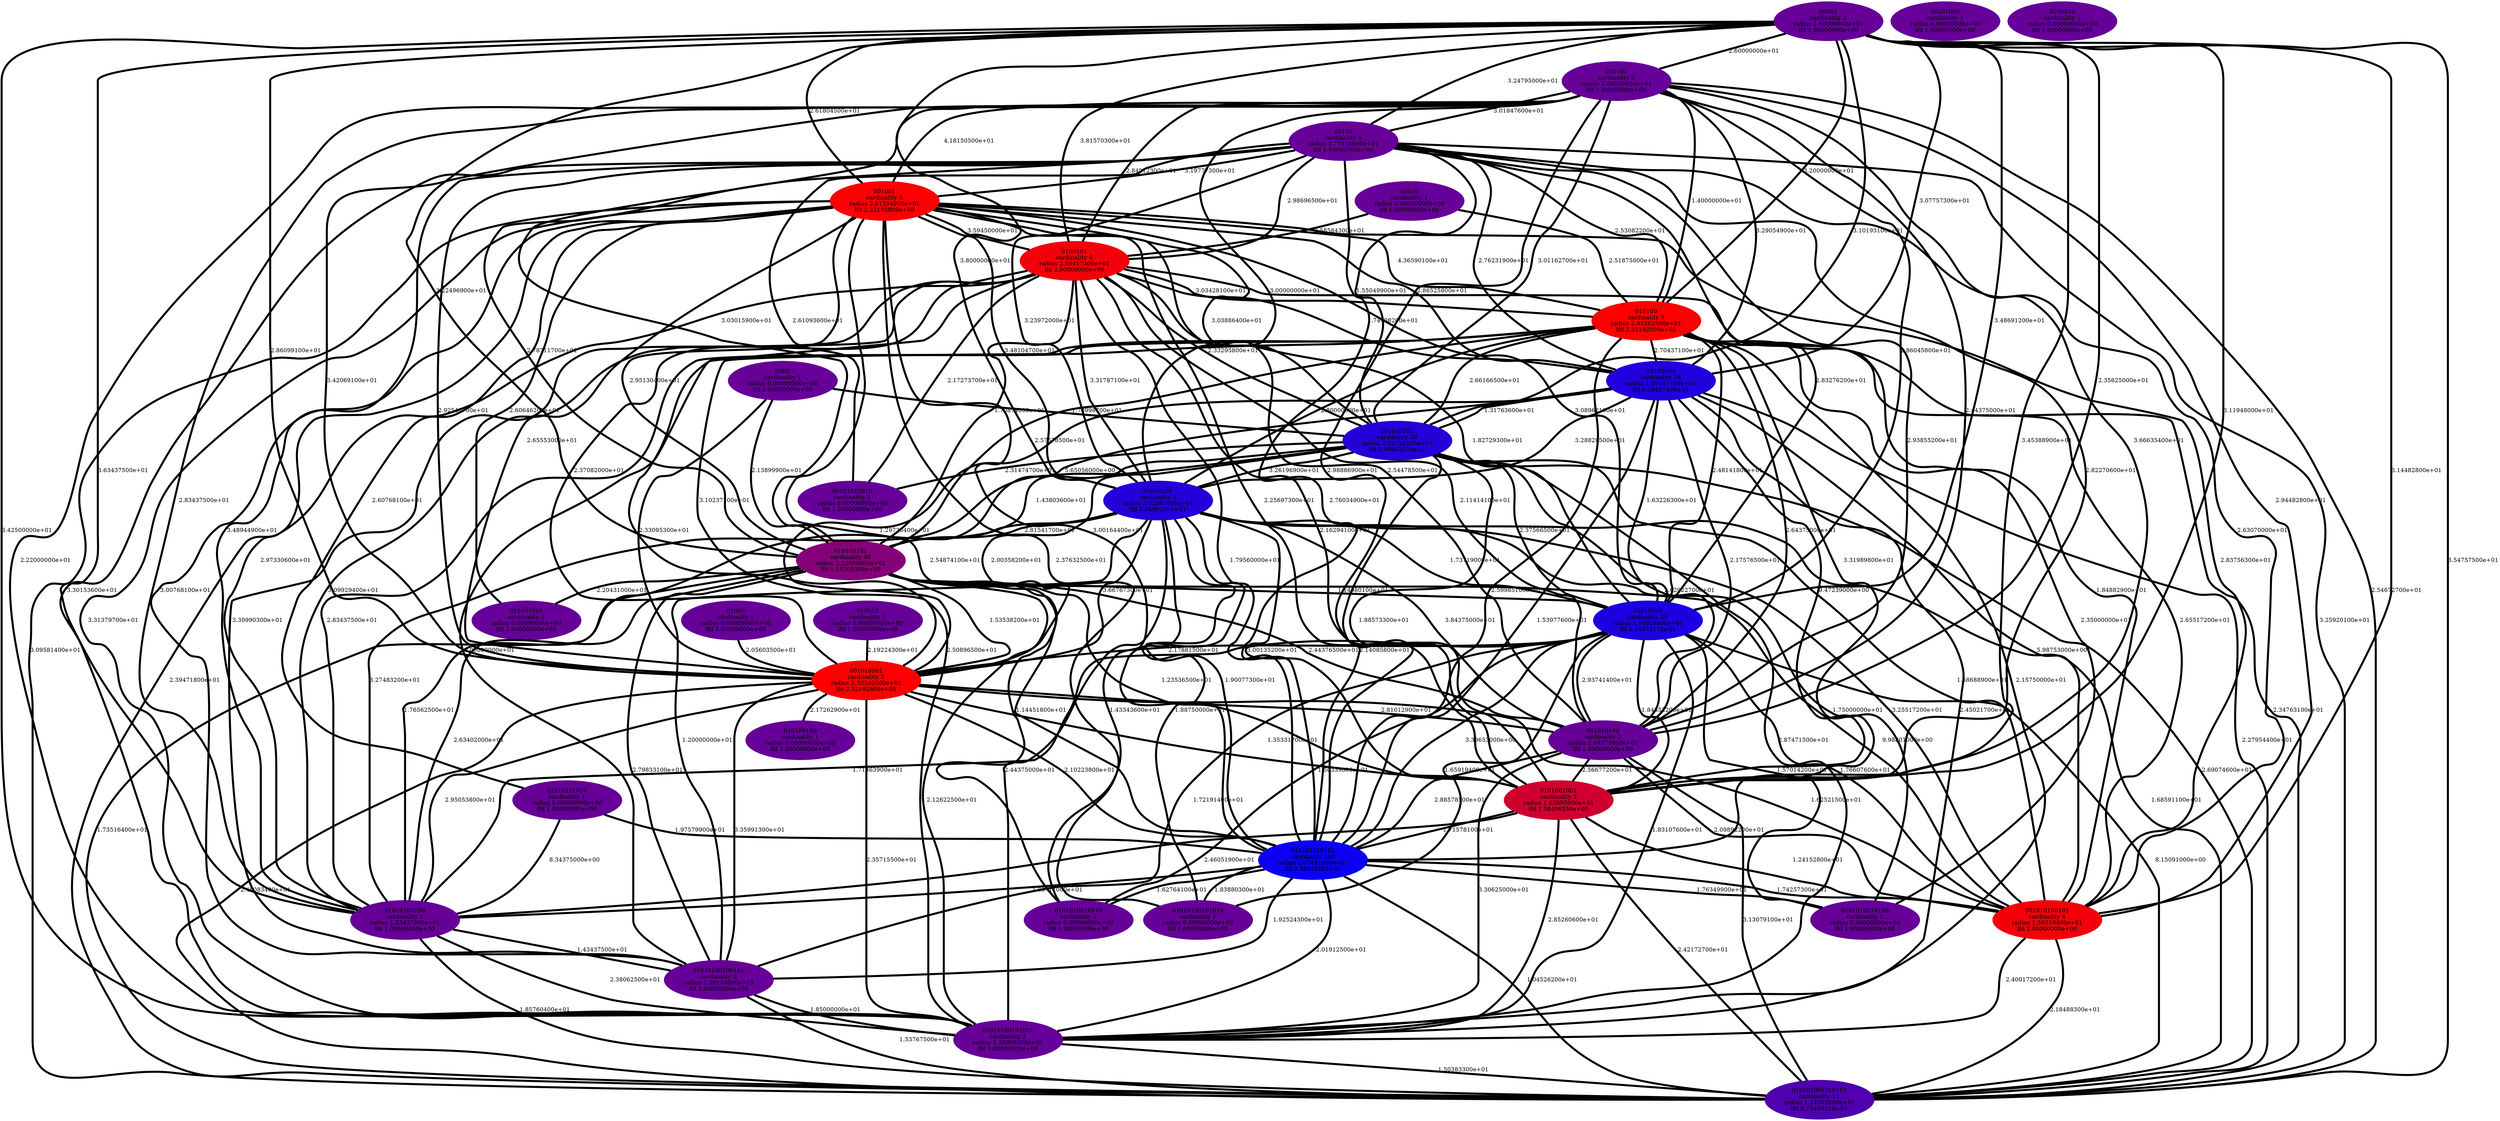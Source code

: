 graph graph_neighborhood_optimal_4 {
    edge[style=solid, penwidth="5", labeldistance="10"]
    001010001 [label="001010001\ncardinality 5\nradius 2.33340500e+01\nlfd 2.32192809e+00", color="#FC0002", style="filled"]
    00101000 [label="00101000\ncardinality 1\nradius 0.00000000e+00\nlfd 1.00000000e+00", color="#660098", style="filled"]
    01010100100101 [label="01010100100101\ncardinality 2\nradius 1.09116000e+01\nlfd 1.00000000e+00", color="#660098", style="filled"]
    01010100101001 [label="01010100101001\ncardinality 2\nradius 1.38908300e+01\nlfd 1.00000000e+00", color="#660098", style="filled"]
    00010 [label="00010\ncardinality 1\nradius 0.00000000e+00\nlfd 1.00000000e+00", color="#660098", style="filled"]
    0101010010010 [label="0101010010010\ncardinality 1\nradius 0.00000000e+00\nlfd 1.00000000e+00", color="#660098", style="filled"]
    0100101 [label="0100101\ncardinality 8\nradius 2.59457300e+01\nlfd 2.00000000e+00", color="#F4000A", style="filled"]
    00100 [label="00100\ncardinality 4\nradius 2.77156600e+01\nlfd 1.00000000e+00", color="#660098", style="filled"]
    001010101 [label="001010101\ncardinality 50\nradius 2.52720500e+01\nlfd 5.99462070e-01", color="#2600D8", style="filled"]
    010100100 [label="010100100\ncardinality 1\nradius 0.00000000e+00\nlfd 1.00000000e+00", color="#660098", style="filled"]
    010100101 [label="010100101\ncardinality 40\nradius 2.22096900e+01\nlfd 1.15200309e+00", color="#850079", style="filled"]
    001001 [label="001001\ncardinality 5\nradius 2.61294900e+01\nlfd 2.32192809e+00", color="#FC0002", style="filled"]
    01000 [label="01000\ncardinality 1\nradius 0.00000000e+00\nlfd 1.00000000e+00", color="#660098", style="filled"]
    010101010 [label="010101010\ncardinality 1\nradius 0.00000000e+00\nlfd 1.00000000e+00", color="#660098", style="filled"]
    001010100101 [label="001010100101\ncardinality 4\nradius 1.50519400e+01\nlfd 2.00000000e+00", color="#F4000A", style="filled"]
    01010100 [label="01010100\ncardinality 20\nradius 1.70024400e+01\nlfd 5.14573173e-01", color="#1D00E1", style="filled"]
    00101001 [label="00101001\ncardinality 28\nradius 1.56641700e+01\nlfd 5.59427409e-01", color="#2100DD", style="filled"]
    01010100100 [label="01010100100\ncardinality 2\nradius 1.23437500e+01\nlfd 1.00000000e+00", color="#660098", style="filled"]
    000101 [label="000101\ncardinality 2\nradius 2.09539400e+01\nlfd 1.00000000e+00", color="#660098", style="filled"]
    00001 [label="00001\ncardinality 2\nradius 2.60000000e+01\nlfd 1.00000000e+00", color="#660098", style="filled"]
    0000 [label="0000\ncardinality 1\nradius 0.00000000e+00\nlfd 1.00000000e+00", color="#660098", style="filled"]
    0101010010100 [label="0101010010100\ncardinality 1\nradius 0.00000000e+00\nlfd 1.00000000e+00", color="#660098", style="filled"]
    010101010101 [label="010101010101\ncardinality 140\nradius 2.07481900e+01\nlfd 2.58918297e-01", color="#0B00F3", style="filled"]
    0100010 [label="0100010\ncardinality 1\nradius 0.00000000e+00\nlfd 1.00000000e+00", color="#660098", style="filled"]
    010010 [label="010010\ncardinality 1\nradius 0.00000000e+00\nlfd 1.00000000e+00", color="#660098", style="filled"]
    010101001010101 [label="010101001010101\ncardinality 11\nradius 1.14383500e+01\nlfd 8.74469118e-01", color="#4F00AF", style="filled"]
    01010100101010 [label="01010100101010\ncardinality 1\nradius 0.00000000e+00\nlfd 1.00000000e+00", color="#660098", style="filled"]
    001010100 [label="001010100\ncardinality 2\nradius 2.04375000e+01\nlfd 1.00000000e+00", color="#660098", style="filled"]
    0101001001 [label="0101001001\ncardinality 3\nradius 1.63895000e+01\nlfd 1.58496250e+00", color="#D0002E", style="filled"]
    010100 [label="010100\ncardinality 5\nradius 2.61562500e+01\nlfd 2.32192809e+00", color="#FC0002", style="filled"]
    01010101010 [label="01010101010\ncardinality 1\nradius 0.00000000e+00\nlfd 1.00000000e+00", color="#660098", style="filled"]
    00101010010 [label="00101010010\ncardinality 1\nradius 0.00000000e+00\nlfd 1.00000000e+00", color="#660098", style="filled"]
    01000101 [label="01000101\ncardinality 3\nradius 2.02061600e+01\nlfd 5.84962501e-01", color="#2400DA", style="filled"]
    0100101 -- 01010100100101 [label="3.39990300e+01"]
    001001 -- 001010001 [label="2.65553000e+01"]
    0100101 -- 001010101 [label="2.33295800e+01"]
    01000101 -- 01010100101001 [label="2.44375000e+01"]
    00100 -- 001010101 [label="1.55049900e+01"]
    000101 -- 0101001001 [label="3.66635400e+01"]
    001001 -- 010101001010101 [label="3.09581400e+01"]
    010101010101 -- 0101010010010 [label="1.62764100e+01"]
    00001 -- 01000101 [label="3.80000000e+01"]
    001010101 -- 001010001 [label="2.00358200e+01"]
    00001 -- 001001 [label="2.61804500e+01"]
    0000 -- 001010101 [label="1.78998700e+01"]
    0100101 -- 00101001 [label="1.74498200e+01"]
    010100101 -- 001010100 [label="2.44376500e+01"]
    01010100 -- 01010100100 [label="1.71363900e+01"]
    00001 -- 01010100101001 [label="3.42500000e+01"]
    0101001001 -- 01010100101001 [label="2.85260600e+01"]
    010100 -- 01000101 [label="2.80000000e+01"]
    001010001 -- 010100100 [label="2.17262900e+01"]
    0101001001 -- 010101010101 [label="1.71578100e+01"]
    000101 -- 001010100101 [label="2.94482800e+01"]
    001001 -- 001010101 [label="3.03886400e+01"]
    00101001 -- 001010001 [label="1.29726400e+01"]
    01000101 -- 001010100101 [label="3.25517200e+01"]
    010100 -- 010101010101 [label="2.59985100e+01"]
    00001 -- 00100 [label="3.24795000e+01"]
    01000101 -- 001010100 [label="3.84375000e+01"]
    00101001 -- 001010101 [label="1.31763600e+01"]
    001010101 -- 001010100101 [label="1.58688900e+01"]
    00100 -- 0100101 [label="2.98696500e+01"]
    000101 -- 01010100100 [label="2.83437500e+01"]
    00100 -- 0101001001 [label="2.82270600e+01"]
    010100101 -- 001010100101 [label="9.98801000e+00"]
    0100101 -- 010100 [label="3.03428100e+01"]
    00100 -- 001001 [label="3.19777300e+01"]
    001001 -- 01000101 [label="3.48104700e+01"]
    000101 -- 010100 [label="1.40000000e+01"]
    01000101 -- 01010100 [label="1.73719000e+01"]
    001010101 -- 010101010101 [label="2.14085800e+01"]
    001001 -- 001010100101 [label="2.83756300e+01"]
    0101001001 -- 001010100101 [label="1.24152800e+01"]
    00100 -- 00101001 [label="2.76231900e+01"]
    010100101 -- 0101001001 [label="1.23536500e+01"]
    0100101 -- 01000101 [label="3.31787100e+01"]
    01010101010 -- 010101010101 [label="1.97579900e+01"]
    01010100 -- 010101001010101 [label="8.15091000e+00"]
    010100 -- 001010101 [label="2.66166500e+01"]
    001010101 -- 00101010010 [label="2.31474700e+01"]
    01010100 -- 01010100101001 [label="1.83107600e+01"]
    001010001 -- 010101010101 [label="2.10223800e+01"]
    001010001 -- 01010100100101 [label="3.35991300e+01"]
    001010100 -- 01010100101001 [label="3.30625000e+01"]
    001010001 -- 0101001001 [label="1.35331700e+01"]
    000101 -- 010100101 [label="3.03015900e+01"]
    010100101 -- 010101001010101 [label="1.73516400e+01"]
    01000101 -- 010100101 [label="2.81541700e+01"]
    00001 -- 001010101 [label="3.10193100e+01"]
    01000101 -- 010101001010101 [label="1.68591100e+01"]
    00001 -- 0101001001 [label="3.11948000e+01"]
    001001 -- 00101001 [label="2.86525800e+01"]
    00101001 -- 001010100101 [label="5.98753000e+00"]
    01000101 -- 001010001 [label="3.66767300e+01"]
    001001 -- 01010100100101 [label="3.00768100e+01"]
    010101010101 -- 0101010010100 [label="1.76349900e+01"]
    00101001 -- 01010100101001 [label="2.45021700e+01"]
    0100101 -- 01010100101001 [label="2.50896500e+01"]
    000101 -- 001010101 [label="3.01162700e+01"]
    01010100 -- 01010100100101 [label="1.72191400e+01"]
    001010101 -- 01010100 [label="2.37566500e+01"]
    000101 -- 00100 [label="3.01847600e+01"]
    010010 -- 001010001 [label="2.19224300e+01"]
    01010100100101 -- 010101001010101 [label="1.53767500e+01"]
    010100 -- 0101010010100 [label="2.35000000e+01"]
    00001 -- 0100101 [label="3.81570300e+01"]
    010101010101 -- 010101001010101 [label="1.04526200e+01"]
    010101010101 -- 01010100100 [label="1.80711000e+01"]
    01010101010 -- 01010100100 [label="8.34375000e+00"]
    001010101 -- 0101001001 [label="1.88573300e+01"]
    001001 -- 01010101010 [label="2.60768100e+01"]
    010100 -- 00101001 [label="2.70437100e+01"]
    001001 -- 01010100100 [label="2.97330600e+01"]
    00001 -- 01010100100 [label="3.63437500e+01"]
    00001 -- 001010100101 [label="3.14482800e+01"]
    00010 -- 010100 [label="2.51875000e+01"]
    010101010101 -- 01010100101001 [label="2.01912500e+01"]
    000101 -- 0100101 [label="2.84912300e+01"]
    01010100100 -- 010101001010101 [label="1.85760400e+01"]
    010100 -- 001010100 [label="2.64375000e+01"]
    010100 -- 001010100101 [label="2.65517200e+01"]
    01010100 -- 010101010101 [label="3.39653000e+00"]
    010101010101 -- 01010100101010 [label="1.83880300e+01"]
    00001 -- 000101 [label="2.60000000e+01"]
    010100 -- 0101001001 [label="3.31989800e+01"]
    01010100100101 -- 01010100101001 [label="1.85000000e+01"]
    01000101 -- 0101010010010 [label="1.43343600e+01"]
    01000 -- 001010001 [label="2.05603500e+01"]
    00100 -- 010100101 [label="2.78711700e+01"]
    00100 -- 010100 [label="2.53082200e+01"]
    0100101 -- 010101001010101 [label="2.39471800e+01"]
    00101001 -- 0101001001 [label="9.47239000e+00"]
    01000101 -- 0101010010100 [label="1.75000000e+01"]
    0100101 -- 010100101 [label="1.70874600e+01"]
    00001 -- 001010001 [label="2.86099100e+01"]
    01010100100 -- 01010100101001 [label="2.38062500e+01"]
    00100 -- 001010100101 [label="2.63070000e+01"]
    001001 -- 0101010010010 [label="2.54874100e+01"]
    00100 -- 01000101 [label="3.23972000e+01"]
    001010001 -- 001010100101 [label="1.62521500e+01"]
    001010001 -- 01010100100 [label="2.95053800e+01"]
    000101 -- 01000101 [label="3.00000000e+01"]
    001010001 -- 01010100101001 [label="2.35715500e+01"]
    001001 -- 01010100 [label="3.08962100e+01"]
    01000101 -- 01010100100 [label="1.76562500e+01"]
    001010101 -- 01010100100 [label="3.27483200e+01"]
    01010100100 -- 01010100100101 [label="1.43437500e+01"]
    00010 -- 0100101 [label="2.58584300e+01"]
    00001 -- 010101010101 [label="3.45388900e+01"]
    0100101 -- 001010100101 [label="1.84882900e+01"]
    001010100 -- 010101001010101 [label="3.13079100e+01"]
    001010001 -- 010101001010101 [label="2.46083400e+01"]
    00001 -- 00101001 [label="3.07757300e+01"]
    000101 -- 01010100101001 [label="2.22000000e+01"]
    001010001 -- 001010100 [label="2.81012900e+01"]
    0100101 -- 0101001001 [label="2.16294100e+01"]
    000101 -- 010101001010101 [label="2.54672700e+01"]
    01000101 -- 0101001001 [label="3.00135200e+01"]
    00100 -- 01010100100 [label="3.48944900e+01"]
    010100101 -- 01010100 [label="1.14080100e+01"]
    001010100 -- 0101001001 [label="2.56677200e+01"]
    01000101 -- 01010100100101 [label="1.20000000e+01"]
    01010100 -- 001010001 [label="2.17881500e+01"]
    00101001 -- 01000101 [label="3.28829500e+01"]
    001010101 -- 01010100101001 [label="2.87471500e+01"]
    010100101 -- 001010001 [label="1.53538200e+01"]
    001001 -- 0100101 [label="3.59450000e+01"]
    00001 -- 001010100 [label="2.35625000e+01"]
    001001 -- 01010100101001 [label="3.31379700e+01"]
    010100 -- 010101001010101 [label="2.34763100e+01"]
    00100 -- 001010001 [label="2.92548700e+01"]
    0100101 -- 00101010010 [label="2.17273700e+01"]
    000101 -- 001010001 [label="3.42069100e+01"]
    00001 -- 010101001010101 [label="3.54757500e+01"]
    01000101 -- 010101010101 [label="1.90077300e+01"]
    001010101 -- 01000101 [label="3.26196900e+01"]
    001001 -- 001010100 [label="2.54478500e+01"]
    010100 -- 01010100100101 [label="3.00000000e+01"]
    010100101 -- 01010100101001 [label="2.12622500e+01"]
    01010100 -- 0101001001 [label="1.84352200e+01"]
    0000 -- 001010001 [label="2.33095300e+01"]
    010100 -- 010100101 [label="2.57578500e+01"]
    00101001 -- 010101001010101 [label="2.27954400e+01"]
    010101010101 -- 001010100101 [label="1.74257300e+01"]
    01010100 -- 0101010010100 [label="1.57014200e+01"]
    001010101 -- 010101001010101 [label="2.69074600e+01"]
    00001 -- 010100101 [label="3.22496900e+01"]
    00100 -- 001010100 [label="2.93855200e+01"]
    001001 -- 01010100101010 [label="2.37632500e+01"]
    00101001 -- 010101010101 [label="1.53977600e+01"]
    0100101 -- 01010100100 [label="3.09929400e+01"]
    01010100 -- 0101010010010 [label="1.50339800e+01"]
    001001 -- 010100101 [label="2.95130400e+01"]
    00001 -- 010100 [label="3.20000000e+01"]
    00100 -- 010101001010101 [label="3.25920100e+01"]
    01010100 -- 01010100101010 [label="1.65919400e+01"]
    001010100101 -- 010101001010101 [label="2.18488300e+01"]
    000101 -- 001010100 [label="2.44375000e+01"]
    001010101 -- 010100101 [label="1.43803600e+01"]
    01010100 -- 001010100101 [label="1.76607600e+01"]
    01000101 -- 01010100101010 [label="1.88750000e+01"]
    00001 -- 01010100 [label="3.48691200e+01"]
    0100101 -- 01010100 [label="1.82729300e+01"]
    00100 -- 010101010101 [label="2.76034900e+01"]
    01010100 -- 001010100 [label="2.93741400e+01"]
    001001 -- 010101010101 [label="3.00164400e+01"]
    000101 -- 010101010101 [label="2.98886900e+01"]
    00100 -- 01010100101001 [label="3.30153600e+01"]
    001010100 -- 001010100101 [label="2.09892200e+01"]
    01010100101001 -- 010101001010101 [label="1.50383300e+01"]
    0100101 -- 001010001 [label="2.37082000e+01"]
    000101 -- 00101001 [label="3.29054900e+01"]
    010100 -- 01010100101001 [label="2.15750000e+01"]
    0000 -- 010100101 [label="2.13899900e+01"]
    001010101 -- 001010100 [label="2.62922700e+01"]
    0100101 -- 001010100 [label="2.11414100e+01"]
    00100 -- 01010100 [label="2.83276200e+01"]
    010100101 -- 01010100100101 [label="2.79833100e+01"]
    000101 -- 001001 [label="4.18150500e+01"]
    000101 -- 01010100 [label="2.86045800e+01"]
    010100 -- 01010100 [label="2.48141800e+01"]
    0101001001 -- 01010100100 [label="2.46051900e+01"]
    010100101 -- 010101010 [label="2.20431000e+01"]
    010100101 -- 010101010101 [label="1.14451800e+01"]
    001010100 -- 010101010101 [label="2.88578500e+01"]
    010100 -- 001010001 [label="3.10237100e+01"]
    0100101 -- 010101010101 [label="1.79560000e+01"]
    00101001 -- 010100101 [label="5.65056000e+00"]
    00101001 -- 01010100 [label="1.63226300e+01"]
    0101001001 -- 010101001010101 [label="2.42172700e+01"]
    001001 -- 0101001001 [label="2.25697300e+01"]
    001001 -- 010100 [label="4.36590100e+01"]
    001010100101 -- 01010100101001 [label="2.40017200e+01"]
    010100101 -- 01010100100 [label="2.63402000e+01"]
    010100 -- 01010100100 [label="2.83437500e+01"]
    00101001 -- 001010100 [label="2.17576500e+01"]
    00100 -- 00101010010 [label="2.61093600e+01"]
    010101010101 -- 01010100100101 [label="1.92524300e+01"]
    001001 -- 010101010 [label="2.60646200e+01"]
}
